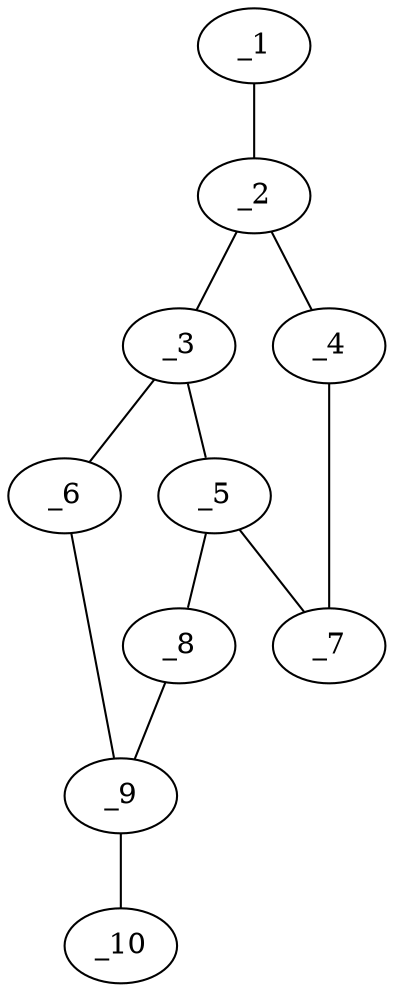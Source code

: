 graph molid102624 {
	_1	 [charge=0,
		chem=1,
		symbol="C  ",
		x="5.7989",
		y="1.2845"];
	_2	 [charge=0,
		chem=1,
		symbol="C  ",
		x="5.4899",
		y="0.3335"];
	_1 -- _2	 [valence=1];
	_3	 [charge=1,
		chem=4,
		symbol="N  ",
		x="4.5388",
		y="0.0245"];
	_2 -- _3	 [valence=2];
	_4	 [charge=0,
		chem=1,
		symbol="C  ",
		x="6.0777",
		y="-0.4755"];
	_2 -- _4	 [valence=1];
	_5	 [charge=0,
		chem=4,
		symbol="N  ",
		x="4.5388",
		y="-0.9755"];
	_3 -- _5	 [valence=1];
	_6	 [charge=0,
		chem=1,
		symbol="C  ",
		x="3.5878",
		y="0.3335"];
	_3 -- _6	 [valence=1];
	_7	 [charge=0,
		chem=1,
		symbol="C  ",
		x="5.4899",
		y="-1.2845"];
	_4 -- _7	 [valence=2];
	_5 -- _7	 [valence=1];
	_8	 [charge=0,
		chem=1,
		symbol="C  ",
		x="3.5878",
		y="-1.2845"];
	_5 -- _8	 [valence=1];
	_9	 [charge=0,
		chem=1,
		symbol="C  ",
		x=3,
		y="-0.4755"];
	_6 -- _9	 [valence=1];
	_8 -- _9	 [valence=1];
	_10	 [charge=0,
		chem=2,
		symbol="O  ",
		x=2,
		y="-0.4755"];
	_9 -- _10	 [valence=1];
}
